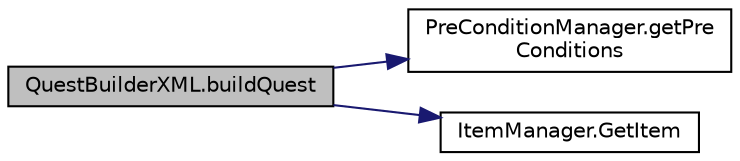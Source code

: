 digraph "QuestBuilderXML.buildQuest"
{
  edge [fontname="Helvetica",fontsize="10",labelfontname="Helvetica",labelfontsize="10"];
  node [fontname="Helvetica",fontsize="10",shape=record];
  rankdir="LR";
  Node0 [label="QuestBuilderXML.buildQuest",height=0.2,width=0.4,color="black", fillcolor="grey75", style="filled", fontcolor="black"];
  Node0 -> Node1 [color="midnightblue",fontsize="10",style="solid",fontname="Helvetica"];
  Node1 [label="PreConditionManager.getPre\lConditions",height=0.2,width=0.4,color="black", fillcolor="white", style="filled",URL="$class_pre_condition_manager.html#a08b69e8ef45cfd39fffbeea2354a8143",tooltip="Gets the pre conditions. "];
  Node0 -> Node2 [color="midnightblue",fontsize="10",style="solid",fontname="Helvetica"];
  Node2 [label="ItemManager.GetItem",height=0.2,width=0.4,color="black", fillcolor="white", style="filled",URL="$class_item_manager.html#a8a647ef9905913f5b9526aa2c72844da",tooltip="Returns an item in the repository by identifier "];
}
